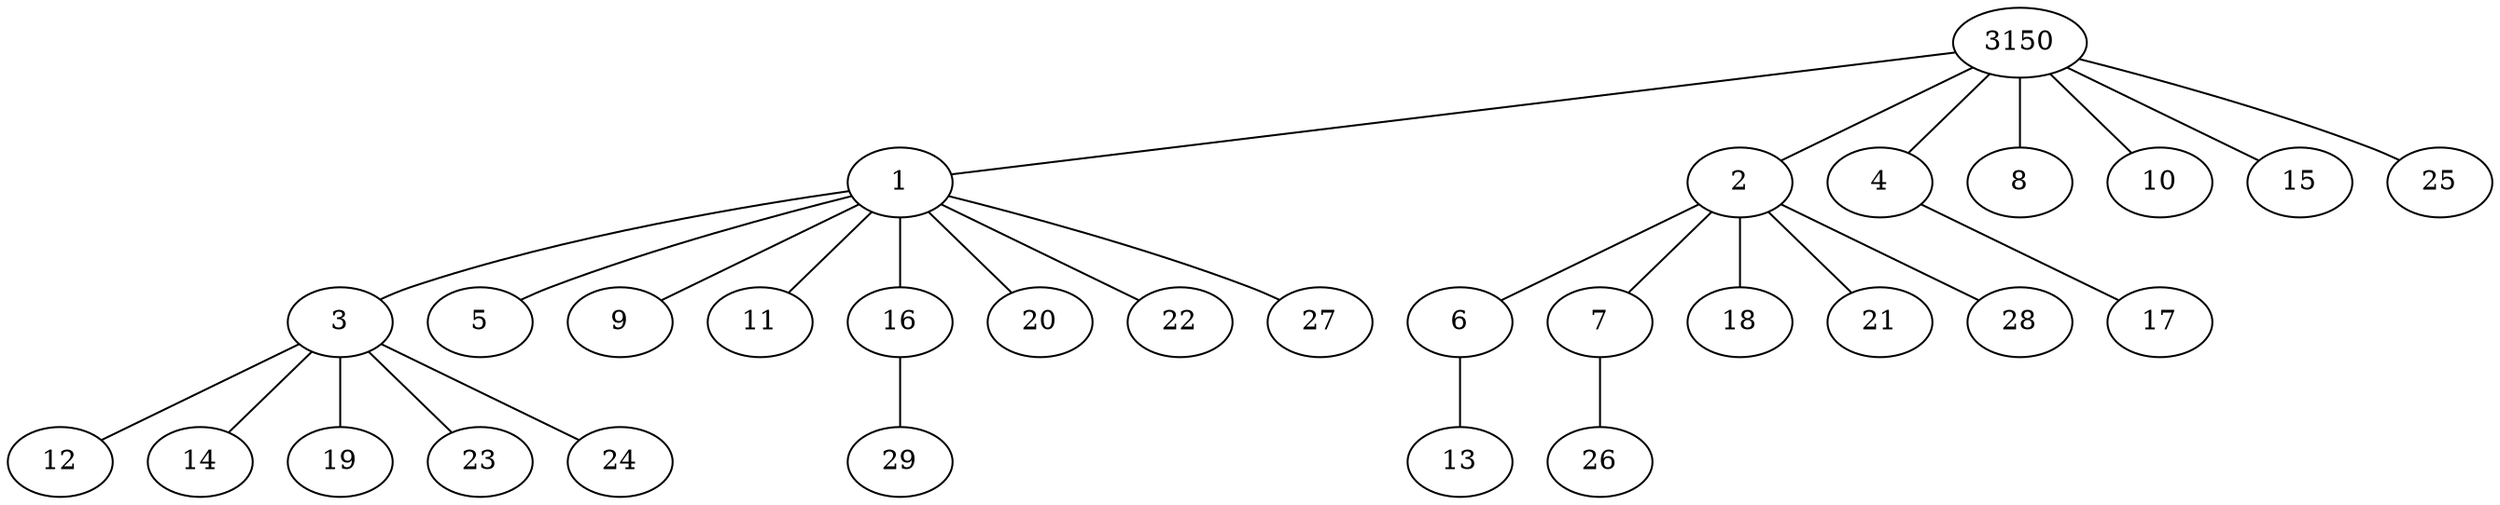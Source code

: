 graph {
    3150 []
    1 []
    2 []
    4 []
    8 []
    10 []
    15 []
    25 []
    3 []
    5 []
    9 []
    11 []
    16 []
    20 []
    22 []
    27 []
    6 []
    7 []
    18 []
    21 []
    28 []
    17 []
    12 []
    14 []
    19 []
    23 []
    24 []
    29 []
    13 []
    26 []
    3150 -- 1
    3150 -- 2
    3150 -- 4
    3150 -- 8
    3150 -- 10
    3150 -- 15
    3150 -- 25
    1 -- 3
    1 -- 5
    1 -- 9
    1 -- 11
    1 -- 16
    1 -- 20
    1 -- 22
    1 -- 27
    2 -- 6
    2 -- 7
    2 -- 18
    2 -- 21
    2 -- 28
    4 -- 17
    3 -- 12
    3 -- 14
    3 -- 19
    3 -- 23
    3 -- 24
    16 -- 29
    6 -- 13
    7 -- 26
}
